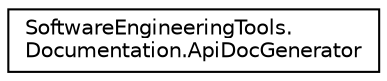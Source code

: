 digraph "Osztályhierarchia-ábra"
{
  edge [fontname="Helvetica",fontsize="10",labelfontname="Helvetica",labelfontsize="10"];
  node [fontname="Helvetica",fontsize="10",shape=record];
  rankdir="LR";
  Node1 [label="SoftwareEngineeringTools.\lDocumentation.ApiDocGenerator",height=0.2,width=0.4,color="black", fillcolor="white", style="filled",URL="$class_software_engineering_tools_1_1_documentation_1_1_api_doc_generator.html"];
}
